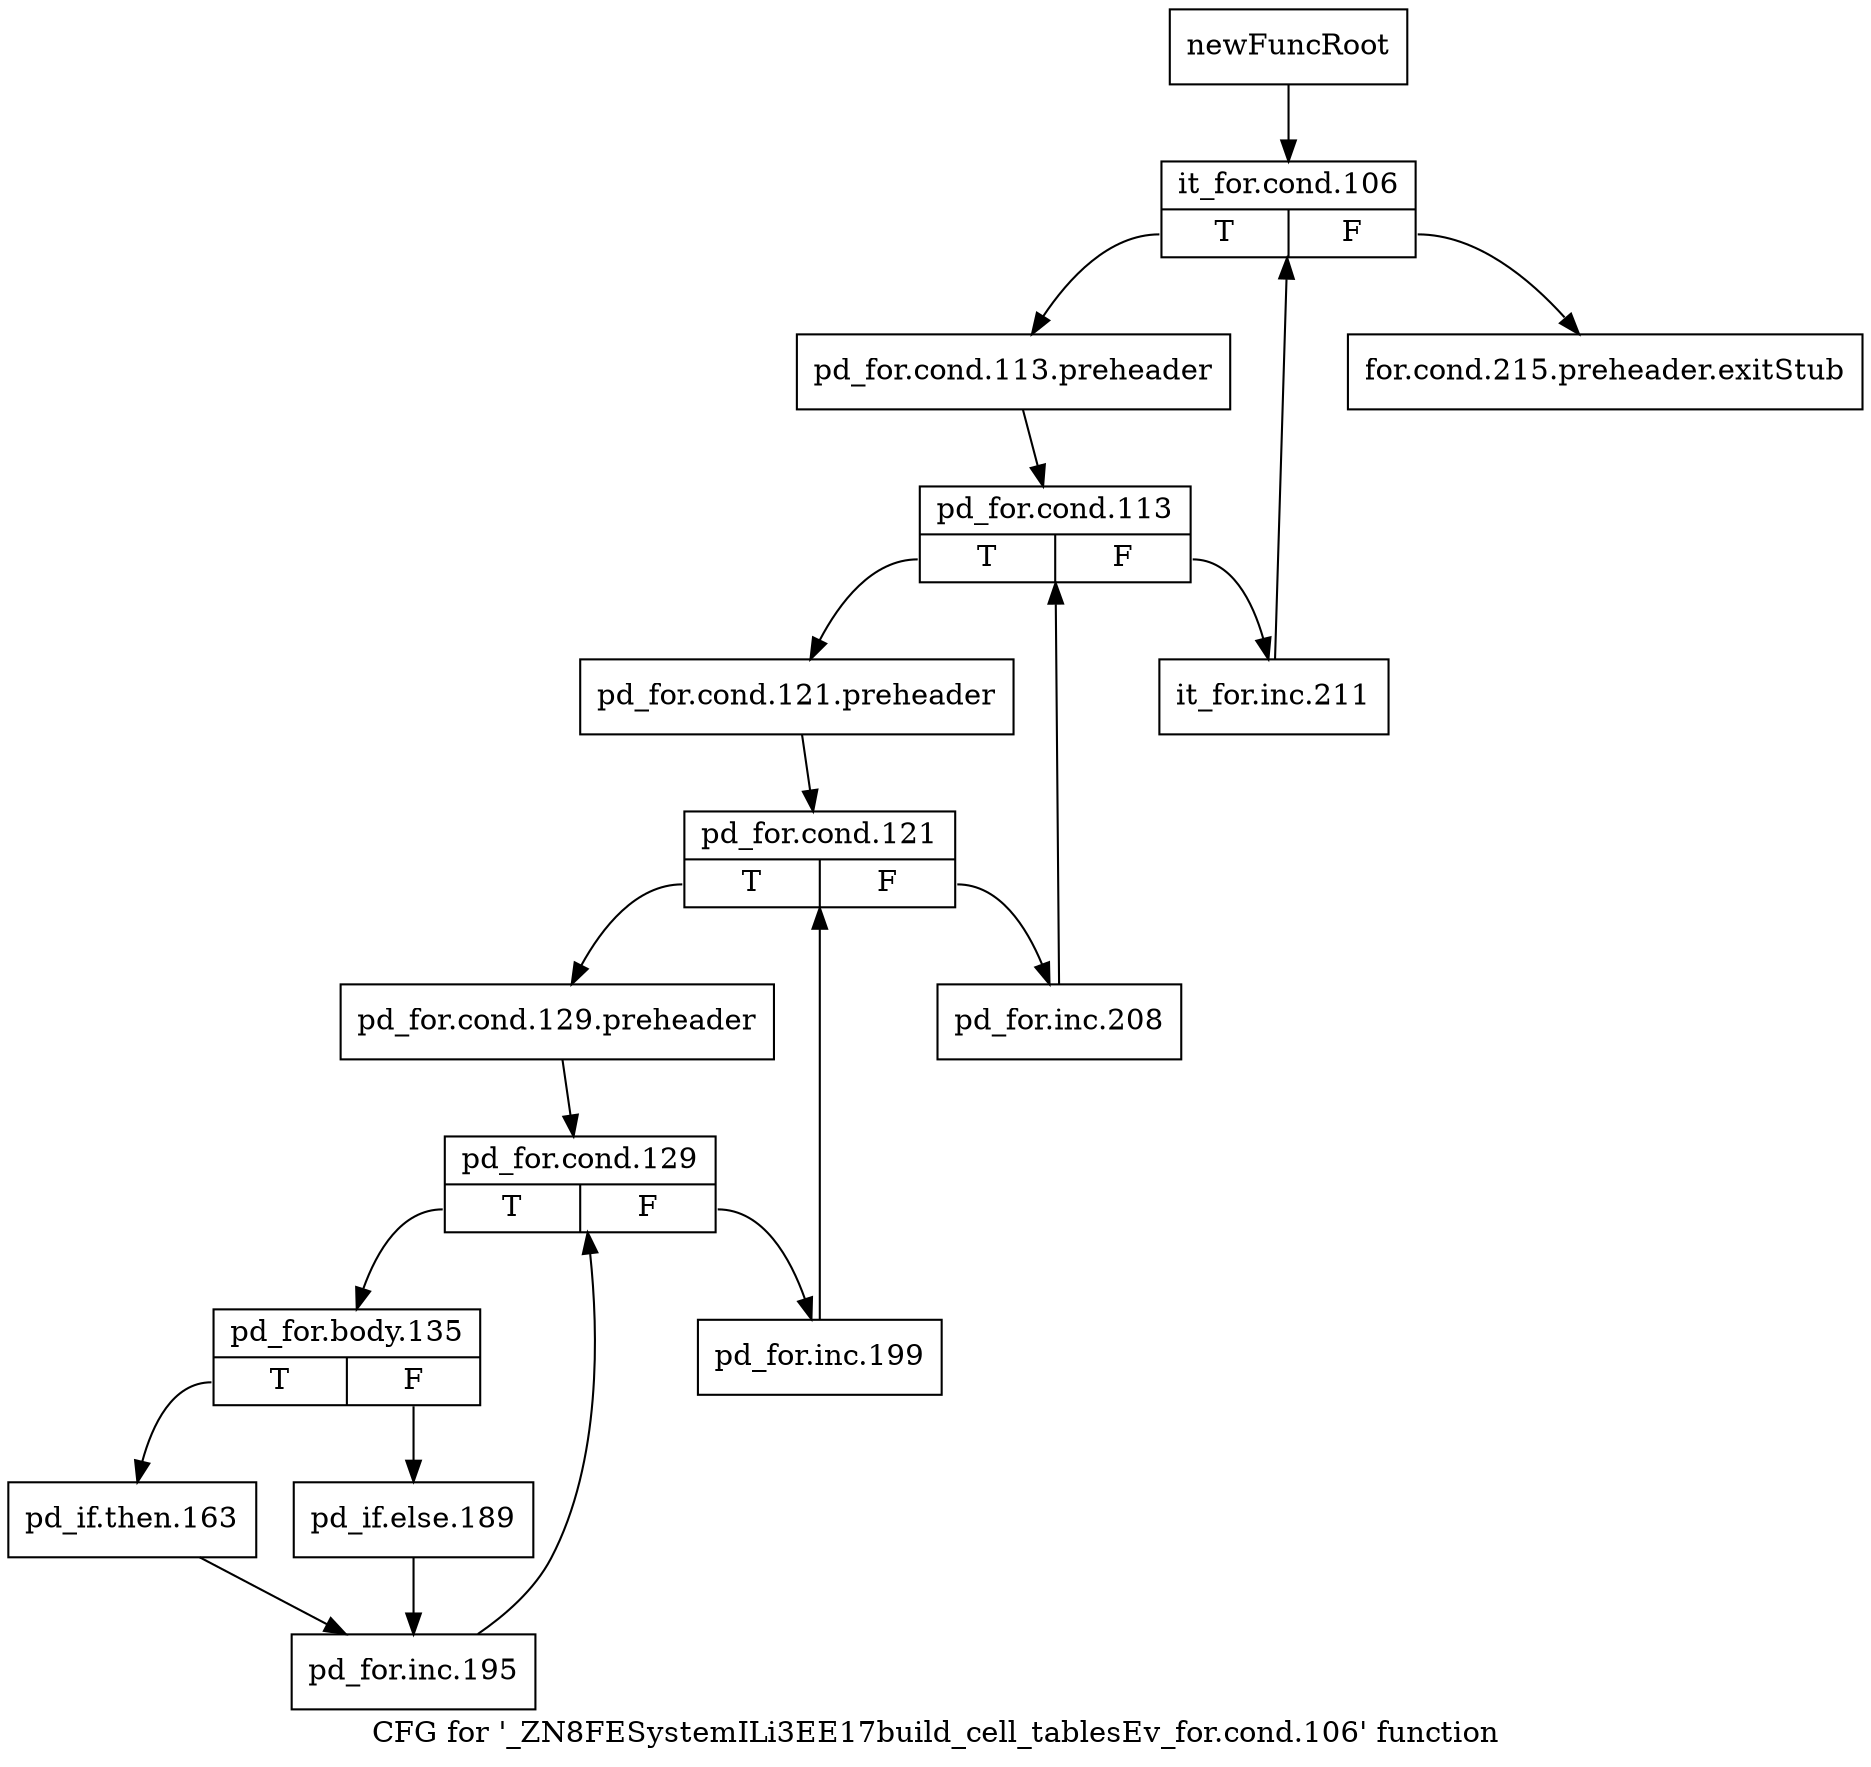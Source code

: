 digraph "CFG for '_ZN8FESystemILi3EE17build_cell_tablesEv_for.cond.106' function" {
	label="CFG for '_ZN8FESystemILi3EE17build_cell_tablesEv_for.cond.106' function";

	Node0x91b1290 [shape=record,label="{newFuncRoot}"];
	Node0x91b1290 -> Node0x91b1330;
	Node0x91b12e0 [shape=record,label="{for.cond.215.preheader.exitStub}"];
	Node0x91b1330 [shape=record,label="{it_for.cond.106|{<s0>T|<s1>F}}"];
	Node0x91b1330:s0 -> Node0x91b1380;
	Node0x91b1330:s1 -> Node0x91b12e0;
	Node0x91b1380 [shape=record,label="{pd_for.cond.113.preheader}"];
	Node0x91b1380 -> Node0x91b13d0;
	Node0x91b13d0 [shape=record,label="{pd_for.cond.113|{<s0>T|<s1>F}}"];
	Node0x91b13d0:s0 -> Node0x91b1470;
	Node0x91b13d0:s1 -> Node0x91b1420;
	Node0x91b1420 [shape=record,label="{it_for.inc.211}"];
	Node0x91b1420 -> Node0x91b1330;
	Node0x91b1470 [shape=record,label="{pd_for.cond.121.preheader}"];
	Node0x91b1470 -> Node0x91b14c0;
	Node0x91b14c0 [shape=record,label="{pd_for.cond.121|{<s0>T|<s1>F}}"];
	Node0x91b14c0:s0 -> Node0x91b1560;
	Node0x91b14c0:s1 -> Node0x91b1510;
	Node0x91b1510 [shape=record,label="{pd_for.inc.208}"];
	Node0x91b1510 -> Node0x91b13d0;
	Node0x91b1560 [shape=record,label="{pd_for.cond.129.preheader}"];
	Node0x91b1560 -> Node0x91b15b0;
	Node0x91b15b0 [shape=record,label="{pd_for.cond.129|{<s0>T|<s1>F}}"];
	Node0x91b15b0:s0 -> Node0x91b1650;
	Node0x91b15b0:s1 -> Node0x91b1600;
	Node0x91b1600 [shape=record,label="{pd_for.inc.199}"];
	Node0x91b1600 -> Node0x91b14c0;
	Node0x91b1650 [shape=record,label="{pd_for.body.135|{<s0>T|<s1>F}}"];
	Node0x91b1650:s0 -> Node0x91b16f0;
	Node0x91b1650:s1 -> Node0x91b16a0;
	Node0x91b16a0 [shape=record,label="{pd_if.else.189}"];
	Node0x91b16a0 -> Node0x91b1740;
	Node0x91b16f0 [shape=record,label="{pd_if.then.163}"];
	Node0x91b16f0 -> Node0x91b1740;
	Node0x91b1740 [shape=record,label="{pd_for.inc.195}"];
	Node0x91b1740 -> Node0x91b15b0;
}
